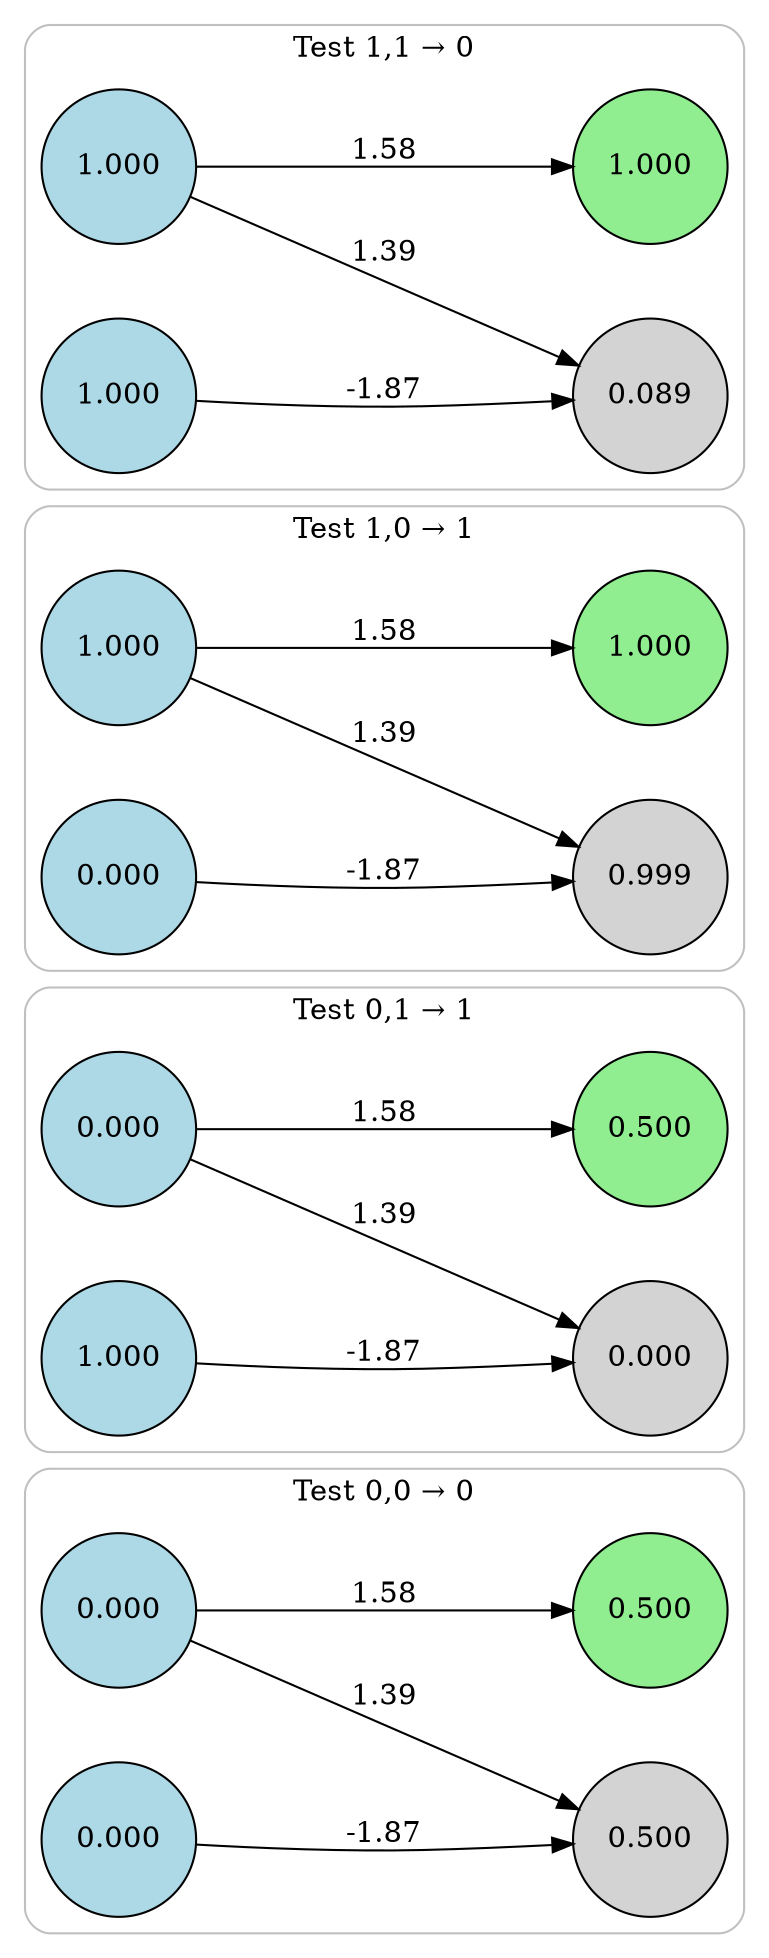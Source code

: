 digraph neat {
  compound=true;
  rankdir=LR;
  node [shape=circle];
  ranksep=2.0;
  nodesep=0.5;
  subgraph cluster_0 {
    label="Test 0,0 → 0";
    style=rounded;
    color=gray;
    node0_0 [label="0.000", style=filled, fillcolor=lightblue];
    node1_0 [label="0.000", style=filled, fillcolor=lightblue];
    node105_0 [label="0.500", style=filled, fillcolor=lightgreen];
    node166_0 [label="0.500", style=filled, fillcolor=lightgray];
    node0_0 -> node105_0 [label="1.58"];
    node1_0 -> node166_0 [label="-1.87"];
    node0_0 -> node166_0 [label="1.39"];
  }
  subgraph cluster_1 {
    label="Test 0,1 → 1";
    style=rounded;
    color=gray;
    node0_1 [label="0.000", style=filled, fillcolor=lightblue];
    node1_1 [label="1.000", style=filled, fillcolor=lightblue];
    node105_1 [label="0.500", style=filled, fillcolor=lightgreen];
    node166_1 [label="0.000", style=filled, fillcolor=lightgray];
    node0_1 -> node105_1 [label="1.58"];
    node1_1 -> node166_1 [label="-1.87"];
    node0_1 -> node166_1 [label="1.39"];
  }
  subgraph cluster_2 {
    label="Test 1,0 → 1";
    style=rounded;
    color=gray;
    node0_2 [label="1.000", style=filled, fillcolor=lightblue];
    node1_2 [label="0.000", style=filled, fillcolor=lightblue];
    node105_2 [label="1.000", style=filled, fillcolor=lightgreen];
    node166_2 [label="0.999", style=filled, fillcolor=lightgray];
    node0_2 -> node105_2 [label="1.58"];
    node1_2 -> node166_2 [label="-1.87"];
    node0_2 -> node166_2 [label="1.39"];
  }
  subgraph cluster_3 {
    label="Test 1,1 → 0";
    style=rounded;
    color=gray;
    node0_3 [label="1.000", style=filled, fillcolor=lightblue];
    node1_3 [label="1.000", style=filled, fillcolor=lightblue];
    node105_3 [label="1.000", style=filled, fillcolor=lightgreen];
    node166_3 [label="0.089", style=filled, fillcolor=lightgray];
    node0_3 -> node105_3 [label="1.58"];
    node1_3 -> node166_3 [label="-1.87"];
    node0_3 -> node166_3 [label="1.39"];
  }
}
